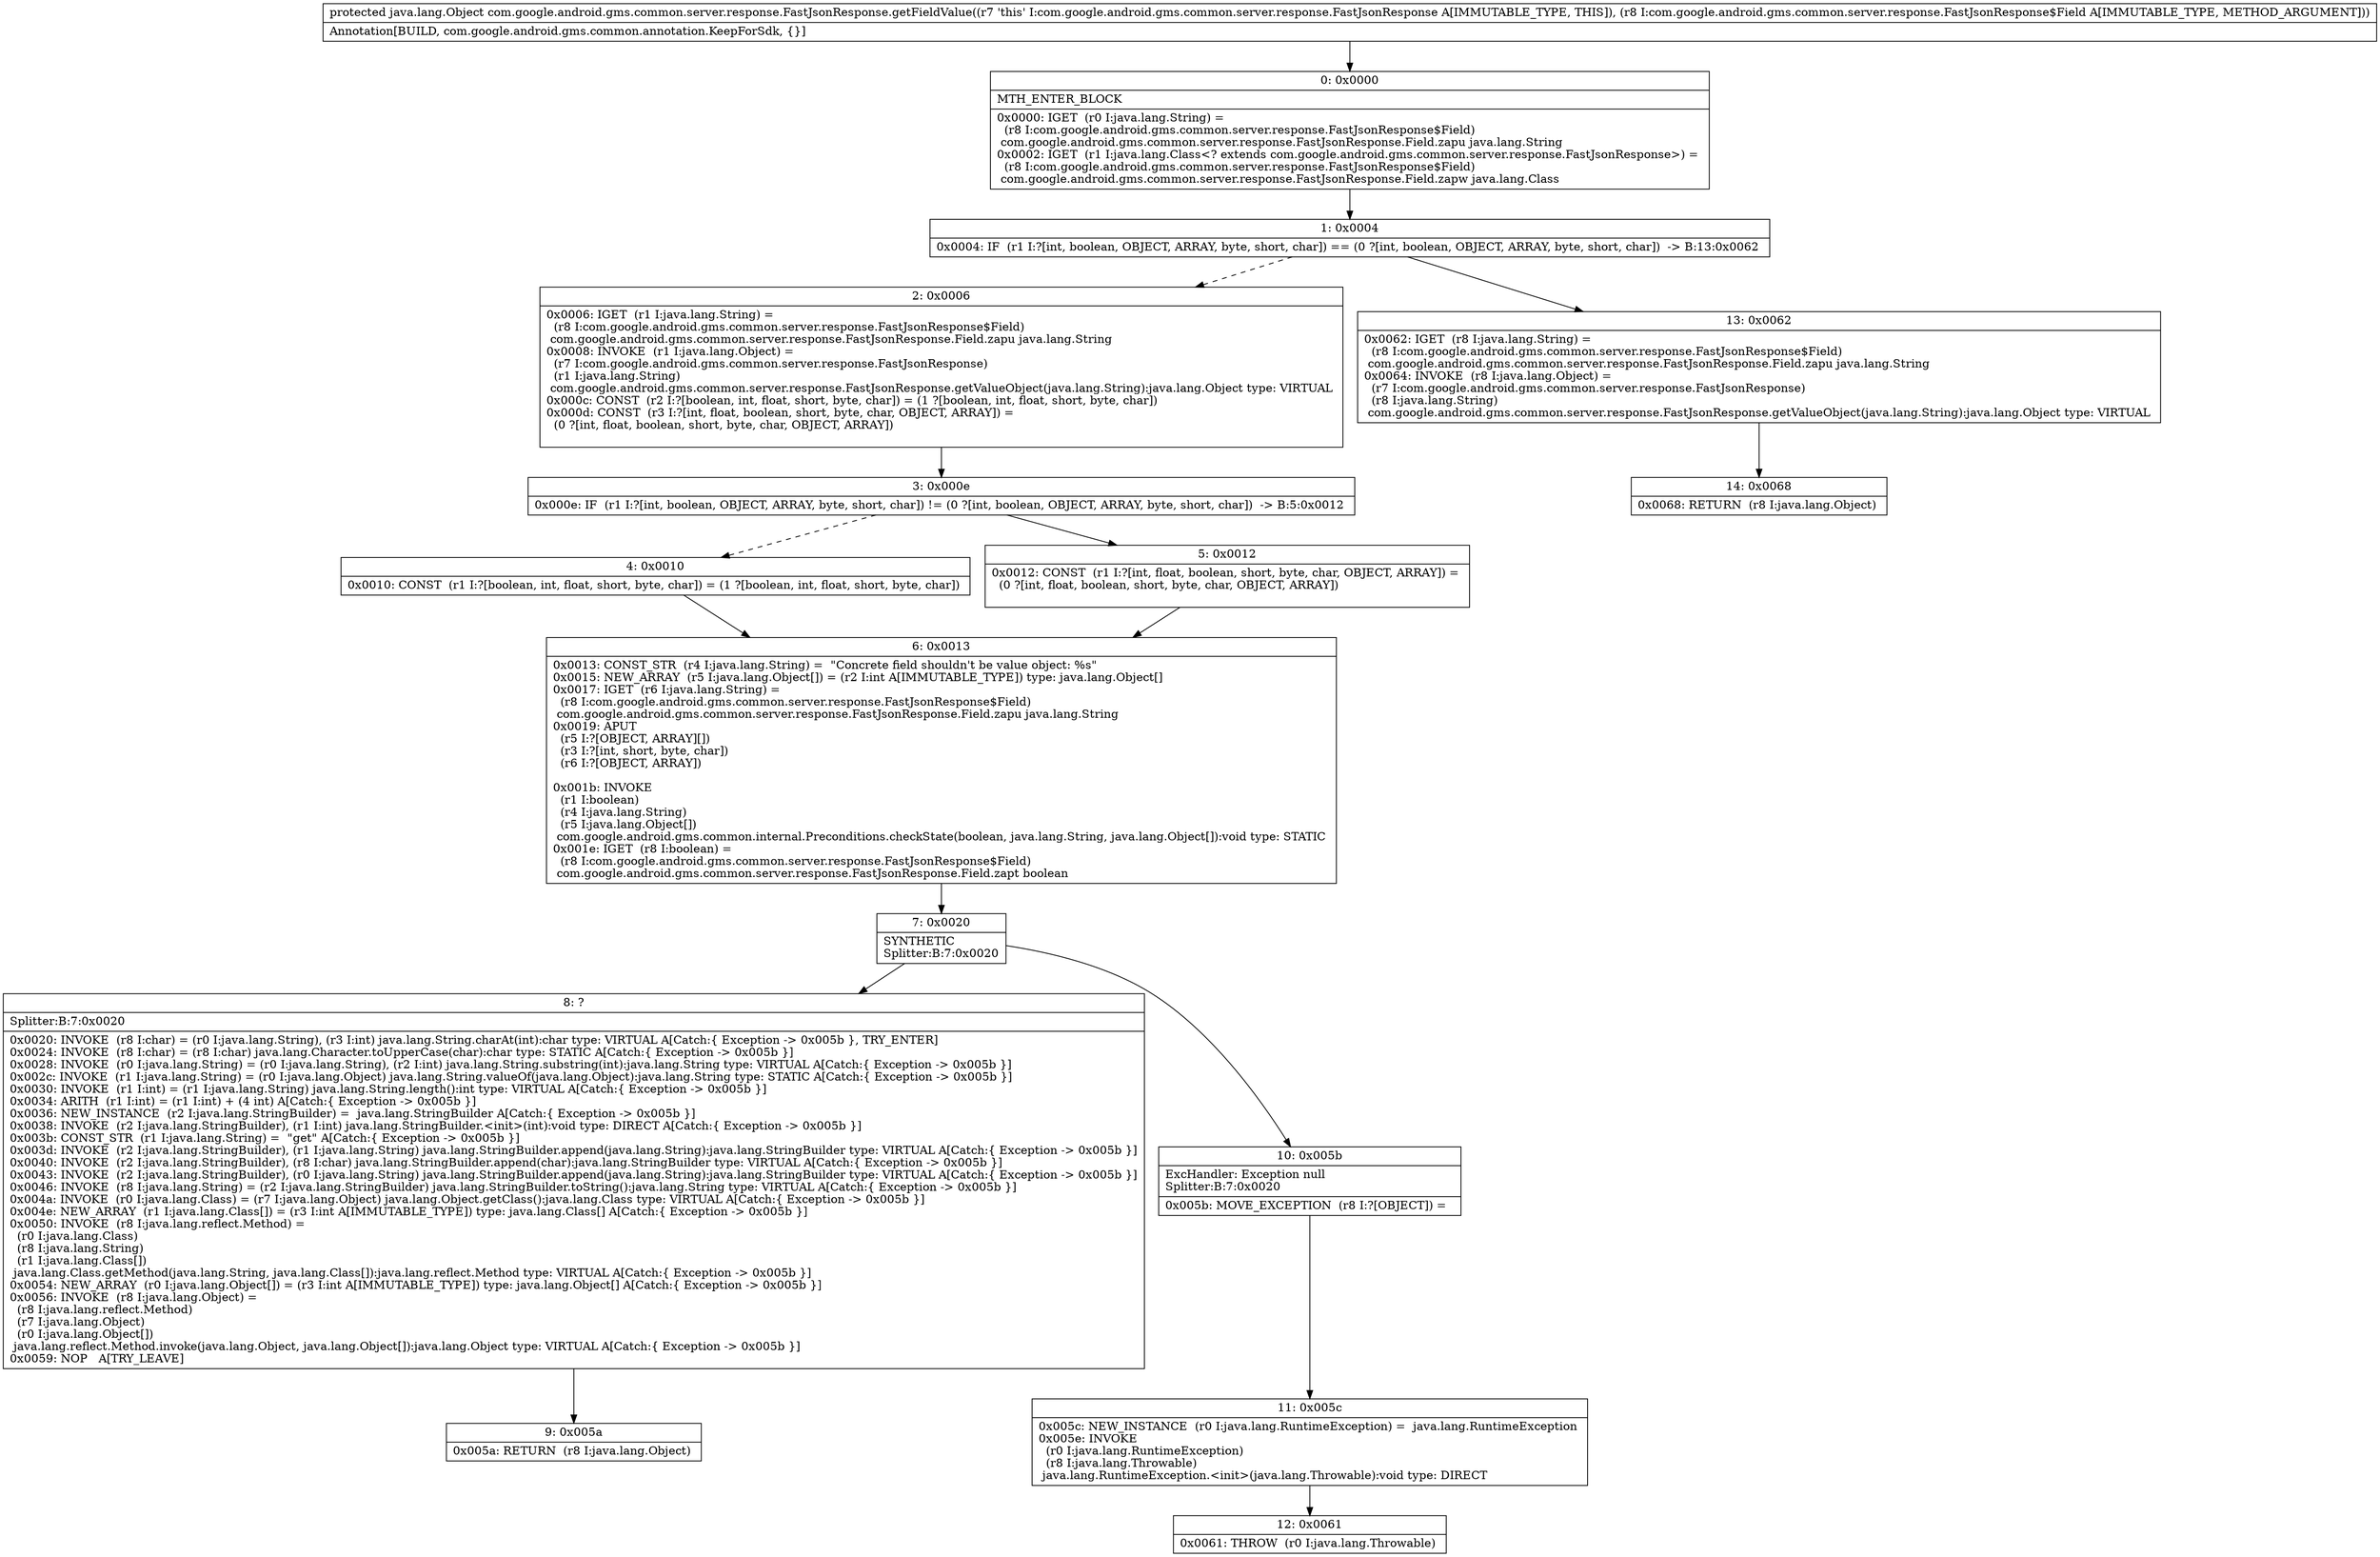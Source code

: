 digraph "CFG forcom.google.android.gms.common.server.response.FastJsonResponse.getFieldValue(Lcom\/google\/android\/gms\/common\/server\/response\/FastJsonResponse$Field;)Ljava\/lang\/Object;" {
Node_0 [shape=record,label="{0\:\ 0x0000|MTH_ENTER_BLOCK\l|0x0000: IGET  (r0 I:java.lang.String) = \l  (r8 I:com.google.android.gms.common.server.response.FastJsonResponse$Field)\l com.google.android.gms.common.server.response.FastJsonResponse.Field.zapu java.lang.String \l0x0002: IGET  (r1 I:java.lang.Class\<? extends com.google.android.gms.common.server.response.FastJsonResponse\>) = \l  (r8 I:com.google.android.gms.common.server.response.FastJsonResponse$Field)\l com.google.android.gms.common.server.response.FastJsonResponse.Field.zapw java.lang.Class \l}"];
Node_1 [shape=record,label="{1\:\ 0x0004|0x0004: IF  (r1 I:?[int, boolean, OBJECT, ARRAY, byte, short, char]) == (0 ?[int, boolean, OBJECT, ARRAY, byte, short, char])  \-\> B:13:0x0062 \l}"];
Node_2 [shape=record,label="{2\:\ 0x0006|0x0006: IGET  (r1 I:java.lang.String) = \l  (r8 I:com.google.android.gms.common.server.response.FastJsonResponse$Field)\l com.google.android.gms.common.server.response.FastJsonResponse.Field.zapu java.lang.String \l0x0008: INVOKE  (r1 I:java.lang.Object) = \l  (r7 I:com.google.android.gms.common.server.response.FastJsonResponse)\l  (r1 I:java.lang.String)\l com.google.android.gms.common.server.response.FastJsonResponse.getValueObject(java.lang.String):java.lang.Object type: VIRTUAL \l0x000c: CONST  (r2 I:?[boolean, int, float, short, byte, char]) = (1 ?[boolean, int, float, short, byte, char]) \l0x000d: CONST  (r3 I:?[int, float, boolean, short, byte, char, OBJECT, ARRAY]) = \l  (0 ?[int, float, boolean, short, byte, char, OBJECT, ARRAY])\l \l}"];
Node_3 [shape=record,label="{3\:\ 0x000e|0x000e: IF  (r1 I:?[int, boolean, OBJECT, ARRAY, byte, short, char]) != (0 ?[int, boolean, OBJECT, ARRAY, byte, short, char])  \-\> B:5:0x0012 \l}"];
Node_4 [shape=record,label="{4\:\ 0x0010|0x0010: CONST  (r1 I:?[boolean, int, float, short, byte, char]) = (1 ?[boolean, int, float, short, byte, char]) \l}"];
Node_5 [shape=record,label="{5\:\ 0x0012|0x0012: CONST  (r1 I:?[int, float, boolean, short, byte, char, OBJECT, ARRAY]) = \l  (0 ?[int, float, boolean, short, byte, char, OBJECT, ARRAY])\l \l}"];
Node_6 [shape=record,label="{6\:\ 0x0013|0x0013: CONST_STR  (r4 I:java.lang.String) =  \"Concrete field shouldn't be value object: %s\" \l0x0015: NEW_ARRAY  (r5 I:java.lang.Object[]) = (r2 I:int A[IMMUTABLE_TYPE]) type: java.lang.Object[] \l0x0017: IGET  (r6 I:java.lang.String) = \l  (r8 I:com.google.android.gms.common.server.response.FastJsonResponse$Field)\l com.google.android.gms.common.server.response.FastJsonResponse.Field.zapu java.lang.String \l0x0019: APUT  \l  (r5 I:?[OBJECT, ARRAY][])\l  (r3 I:?[int, short, byte, char])\l  (r6 I:?[OBJECT, ARRAY])\l \l0x001b: INVOKE  \l  (r1 I:boolean)\l  (r4 I:java.lang.String)\l  (r5 I:java.lang.Object[])\l com.google.android.gms.common.internal.Preconditions.checkState(boolean, java.lang.String, java.lang.Object[]):void type: STATIC \l0x001e: IGET  (r8 I:boolean) = \l  (r8 I:com.google.android.gms.common.server.response.FastJsonResponse$Field)\l com.google.android.gms.common.server.response.FastJsonResponse.Field.zapt boolean \l}"];
Node_7 [shape=record,label="{7\:\ 0x0020|SYNTHETIC\lSplitter:B:7:0x0020\l}"];
Node_8 [shape=record,label="{8\:\ ?|Splitter:B:7:0x0020\l|0x0020: INVOKE  (r8 I:char) = (r0 I:java.lang.String), (r3 I:int) java.lang.String.charAt(int):char type: VIRTUAL A[Catch:\{ Exception \-\> 0x005b \}, TRY_ENTER]\l0x0024: INVOKE  (r8 I:char) = (r8 I:char) java.lang.Character.toUpperCase(char):char type: STATIC A[Catch:\{ Exception \-\> 0x005b \}]\l0x0028: INVOKE  (r0 I:java.lang.String) = (r0 I:java.lang.String), (r2 I:int) java.lang.String.substring(int):java.lang.String type: VIRTUAL A[Catch:\{ Exception \-\> 0x005b \}]\l0x002c: INVOKE  (r1 I:java.lang.String) = (r0 I:java.lang.Object) java.lang.String.valueOf(java.lang.Object):java.lang.String type: STATIC A[Catch:\{ Exception \-\> 0x005b \}]\l0x0030: INVOKE  (r1 I:int) = (r1 I:java.lang.String) java.lang.String.length():int type: VIRTUAL A[Catch:\{ Exception \-\> 0x005b \}]\l0x0034: ARITH  (r1 I:int) = (r1 I:int) + (4 int) A[Catch:\{ Exception \-\> 0x005b \}]\l0x0036: NEW_INSTANCE  (r2 I:java.lang.StringBuilder) =  java.lang.StringBuilder A[Catch:\{ Exception \-\> 0x005b \}]\l0x0038: INVOKE  (r2 I:java.lang.StringBuilder), (r1 I:int) java.lang.StringBuilder.\<init\>(int):void type: DIRECT A[Catch:\{ Exception \-\> 0x005b \}]\l0x003b: CONST_STR  (r1 I:java.lang.String) =  \"get\" A[Catch:\{ Exception \-\> 0x005b \}]\l0x003d: INVOKE  (r2 I:java.lang.StringBuilder), (r1 I:java.lang.String) java.lang.StringBuilder.append(java.lang.String):java.lang.StringBuilder type: VIRTUAL A[Catch:\{ Exception \-\> 0x005b \}]\l0x0040: INVOKE  (r2 I:java.lang.StringBuilder), (r8 I:char) java.lang.StringBuilder.append(char):java.lang.StringBuilder type: VIRTUAL A[Catch:\{ Exception \-\> 0x005b \}]\l0x0043: INVOKE  (r2 I:java.lang.StringBuilder), (r0 I:java.lang.String) java.lang.StringBuilder.append(java.lang.String):java.lang.StringBuilder type: VIRTUAL A[Catch:\{ Exception \-\> 0x005b \}]\l0x0046: INVOKE  (r8 I:java.lang.String) = (r2 I:java.lang.StringBuilder) java.lang.StringBuilder.toString():java.lang.String type: VIRTUAL A[Catch:\{ Exception \-\> 0x005b \}]\l0x004a: INVOKE  (r0 I:java.lang.Class) = (r7 I:java.lang.Object) java.lang.Object.getClass():java.lang.Class type: VIRTUAL A[Catch:\{ Exception \-\> 0x005b \}]\l0x004e: NEW_ARRAY  (r1 I:java.lang.Class[]) = (r3 I:int A[IMMUTABLE_TYPE]) type: java.lang.Class[] A[Catch:\{ Exception \-\> 0x005b \}]\l0x0050: INVOKE  (r8 I:java.lang.reflect.Method) = \l  (r0 I:java.lang.Class)\l  (r8 I:java.lang.String)\l  (r1 I:java.lang.Class[])\l java.lang.Class.getMethod(java.lang.String, java.lang.Class[]):java.lang.reflect.Method type: VIRTUAL A[Catch:\{ Exception \-\> 0x005b \}]\l0x0054: NEW_ARRAY  (r0 I:java.lang.Object[]) = (r3 I:int A[IMMUTABLE_TYPE]) type: java.lang.Object[] A[Catch:\{ Exception \-\> 0x005b \}]\l0x0056: INVOKE  (r8 I:java.lang.Object) = \l  (r8 I:java.lang.reflect.Method)\l  (r7 I:java.lang.Object)\l  (r0 I:java.lang.Object[])\l java.lang.reflect.Method.invoke(java.lang.Object, java.lang.Object[]):java.lang.Object type: VIRTUAL A[Catch:\{ Exception \-\> 0x005b \}]\l0x0059: NOP   A[TRY_LEAVE]\l}"];
Node_9 [shape=record,label="{9\:\ 0x005a|0x005a: RETURN  (r8 I:java.lang.Object) \l}"];
Node_10 [shape=record,label="{10\:\ 0x005b|ExcHandler: Exception null\lSplitter:B:7:0x0020\l|0x005b: MOVE_EXCEPTION  (r8 I:?[OBJECT]) =  \l}"];
Node_11 [shape=record,label="{11\:\ 0x005c|0x005c: NEW_INSTANCE  (r0 I:java.lang.RuntimeException) =  java.lang.RuntimeException \l0x005e: INVOKE  \l  (r0 I:java.lang.RuntimeException)\l  (r8 I:java.lang.Throwable)\l java.lang.RuntimeException.\<init\>(java.lang.Throwable):void type: DIRECT \l}"];
Node_12 [shape=record,label="{12\:\ 0x0061|0x0061: THROW  (r0 I:java.lang.Throwable) \l}"];
Node_13 [shape=record,label="{13\:\ 0x0062|0x0062: IGET  (r8 I:java.lang.String) = \l  (r8 I:com.google.android.gms.common.server.response.FastJsonResponse$Field)\l com.google.android.gms.common.server.response.FastJsonResponse.Field.zapu java.lang.String \l0x0064: INVOKE  (r8 I:java.lang.Object) = \l  (r7 I:com.google.android.gms.common.server.response.FastJsonResponse)\l  (r8 I:java.lang.String)\l com.google.android.gms.common.server.response.FastJsonResponse.getValueObject(java.lang.String):java.lang.Object type: VIRTUAL \l}"];
Node_14 [shape=record,label="{14\:\ 0x0068|0x0068: RETURN  (r8 I:java.lang.Object) \l}"];
MethodNode[shape=record,label="{protected java.lang.Object com.google.android.gms.common.server.response.FastJsonResponse.getFieldValue((r7 'this' I:com.google.android.gms.common.server.response.FastJsonResponse A[IMMUTABLE_TYPE, THIS]), (r8 I:com.google.android.gms.common.server.response.FastJsonResponse$Field A[IMMUTABLE_TYPE, METHOD_ARGUMENT]))  | Annotation[BUILD, com.google.android.gms.common.annotation.KeepForSdk, \{\}]\l}"];
MethodNode -> Node_0;
Node_0 -> Node_1;
Node_1 -> Node_2[style=dashed];
Node_1 -> Node_13;
Node_2 -> Node_3;
Node_3 -> Node_4[style=dashed];
Node_3 -> Node_5;
Node_4 -> Node_6;
Node_5 -> Node_6;
Node_6 -> Node_7;
Node_7 -> Node_8;
Node_7 -> Node_10;
Node_8 -> Node_9;
Node_10 -> Node_11;
Node_11 -> Node_12;
Node_13 -> Node_14;
}

